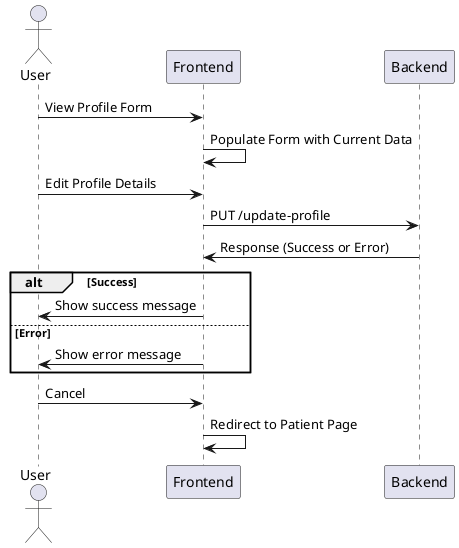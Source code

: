 
@startuml
actor User
participant Frontend

User -> Frontend: View Profile Form
Frontend -> Frontend: Populate Form with Current Data
User -> Frontend: Edit Profile Details
Frontend -> Backend: PUT /update-profile
Backend -> Frontend: Response (Success or Error)
alt Success
    Frontend -> User: Show success message
else Error
    Frontend -> User: Show error message
end
User -> Frontend: Cancel
Frontend -> Frontend: Redirect to Patient Page
@enduml
